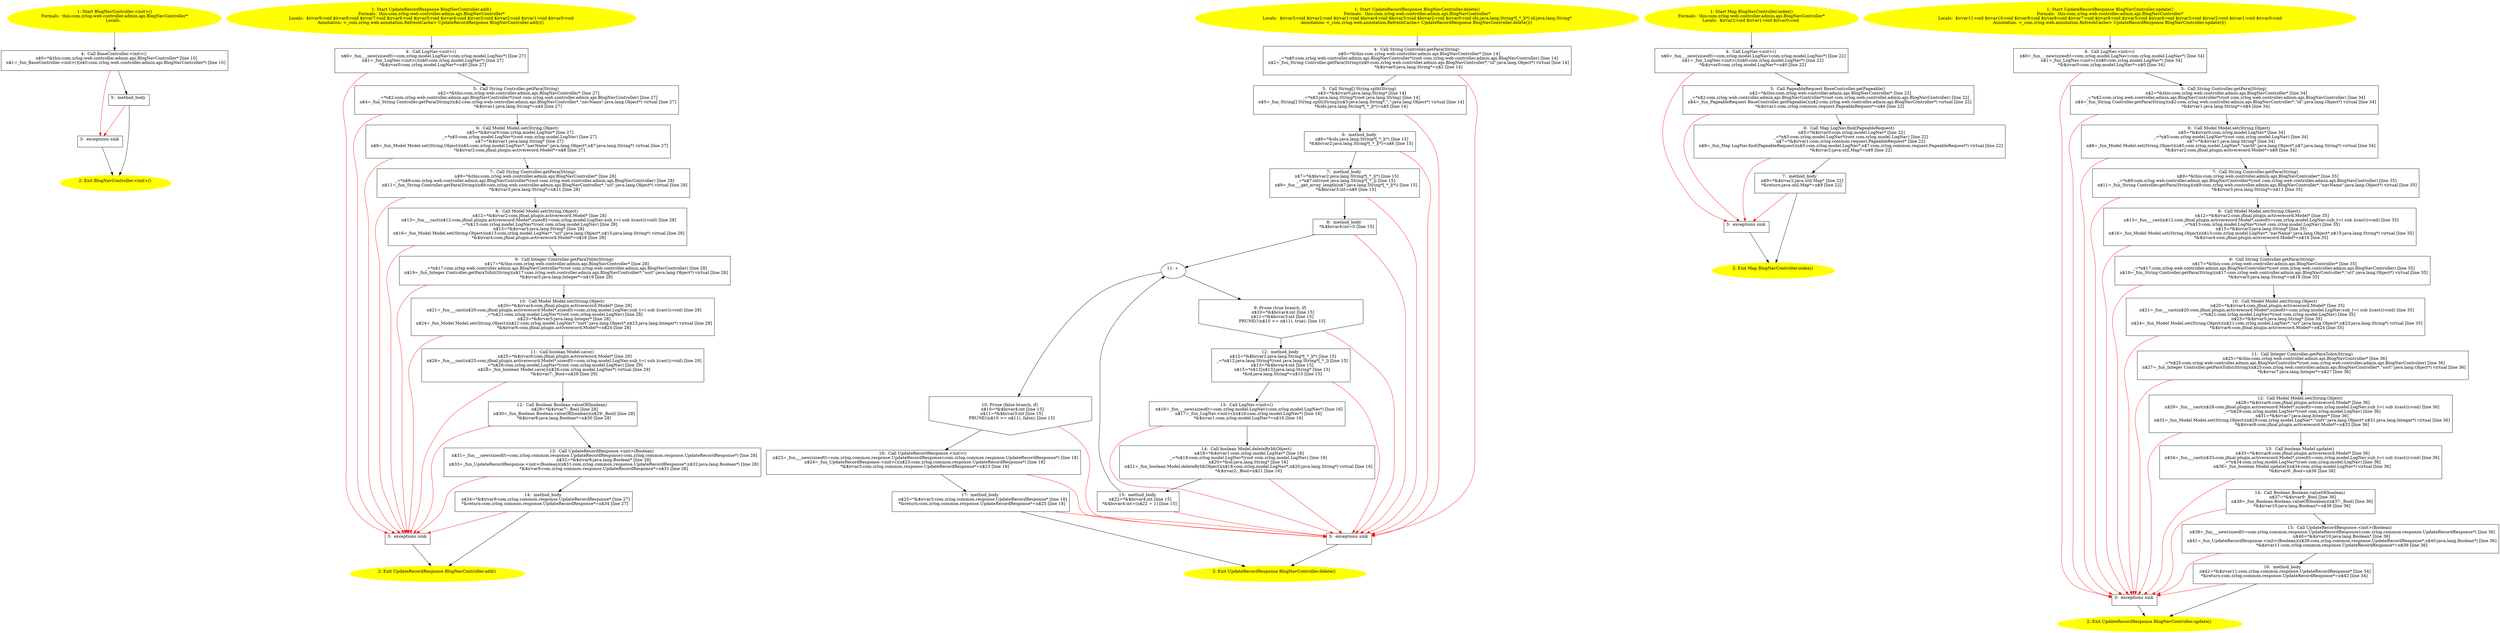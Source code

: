 /* @generated */
digraph cfg {
"com.zrlog.web.controller.admin.api.BlogNavController.<init>().d8492eeb2c0312a631ec48bed410df2a_1" [label="1: Start BlogNavController.<init>()\nFormals:  this:com.zrlog.web.controller.admin.api.BlogNavController*\nLocals:  \n  " color=yellow style=filled]
	

	 "com.zrlog.web.controller.admin.api.BlogNavController.<init>().d8492eeb2c0312a631ec48bed410df2a_1" -> "com.zrlog.web.controller.admin.api.BlogNavController.<init>().d8492eeb2c0312a631ec48bed410df2a_4" ;
"com.zrlog.web.controller.admin.api.BlogNavController.<init>().d8492eeb2c0312a631ec48bed410df2a_2" [label="2: Exit BlogNavController.<init>() \n  " color=yellow style=filled]
	

"com.zrlog.web.controller.admin.api.BlogNavController.<init>().d8492eeb2c0312a631ec48bed410df2a_3" [label="3:  exceptions sink \n  " shape="box"]
	

	 "com.zrlog.web.controller.admin.api.BlogNavController.<init>().d8492eeb2c0312a631ec48bed410df2a_3" -> "com.zrlog.web.controller.admin.api.BlogNavController.<init>().d8492eeb2c0312a631ec48bed410df2a_2" ;
"com.zrlog.web.controller.admin.api.BlogNavController.<init>().d8492eeb2c0312a631ec48bed410df2a_4" [label="4:  Call BaseController.<init>() \n   n$0=*&this:com.zrlog.web.controller.admin.api.BlogNavController* [line 10]\n  n$1=_fun_BaseController.<init>()(n$0:com.zrlog.web.controller.admin.api.BlogNavController*) [line 10]\n " shape="box"]
	

	 "com.zrlog.web.controller.admin.api.BlogNavController.<init>().d8492eeb2c0312a631ec48bed410df2a_4" -> "com.zrlog.web.controller.admin.api.BlogNavController.<init>().d8492eeb2c0312a631ec48bed410df2a_5" ;
	 "com.zrlog.web.controller.admin.api.BlogNavController.<init>().d8492eeb2c0312a631ec48bed410df2a_4" -> "com.zrlog.web.controller.admin.api.BlogNavController.<init>().d8492eeb2c0312a631ec48bed410df2a_3" [color="red" ];
"com.zrlog.web.controller.admin.api.BlogNavController.<init>().d8492eeb2c0312a631ec48bed410df2a_5" [label="5:  method_body \n  " shape="box"]
	

	 "com.zrlog.web.controller.admin.api.BlogNavController.<init>().d8492eeb2c0312a631ec48bed410df2a_5" -> "com.zrlog.web.controller.admin.api.BlogNavController.<init>().d8492eeb2c0312a631ec48bed410df2a_2" ;
	 "com.zrlog.web.controller.admin.api.BlogNavController.<init>().d8492eeb2c0312a631ec48bed410df2a_5" -> "com.zrlog.web.controller.admin.api.BlogNavController.<init>().d8492eeb2c0312a631ec48bed410df2a_3" [color="red" ];
"com.zrlog.web.controller.admin.api.BlogNavController.add():com.zrlog.common.response.UpdateRecordRes.d4b78173ea906ada0cf722143518ce16_1" [label="1: Start UpdateRecordResponse BlogNavController.add()\nFormals:  this:com.zrlog.web.controller.admin.api.BlogNavController*\nLocals:  $irvar9:void $irvar8:void $irvar7:void $irvar6:void $irvar5:void $irvar4:void $irvar3:void $irvar2:void $irvar1:void $irvar0:void\nAnnotation: <_com.zrlog.web.annotation.RefreshCache> UpdateRecordResponse BlogNavController.add()() \n  " color=yellow style=filled]
	

	 "com.zrlog.web.controller.admin.api.BlogNavController.add():com.zrlog.common.response.UpdateRecordRes.d4b78173ea906ada0cf722143518ce16_1" -> "com.zrlog.web.controller.admin.api.BlogNavController.add():com.zrlog.common.response.UpdateRecordRes.d4b78173ea906ada0cf722143518ce16_4" ;
"com.zrlog.web.controller.admin.api.BlogNavController.add():com.zrlog.common.response.UpdateRecordRes.d4b78173ea906ada0cf722143518ce16_2" [label="2: Exit UpdateRecordResponse BlogNavController.add() \n  " color=yellow style=filled]
	

"com.zrlog.web.controller.admin.api.BlogNavController.add():com.zrlog.common.response.UpdateRecordRes.d4b78173ea906ada0cf722143518ce16_3" [label="3:  exceptions sink \n  " shape="box"]
	

	 "com.zrlog.web.controller.admin.api.BlogNavController.add():com.zrlog.common.response.UpdateRecordRes.d4b78173ea906ada0cf722143518ce16_3" -> "com.zrlog.web.controller.admin.api.BlogNavController.add():com.zrlog.common.response.UpdateRecordRes.d4b78173ea906ada0cf722143518ce16_2" ;
"com.zrlog.web.controller.admin.api.BlogNavController.add():com.zrlog.common.response.UpdateRecordRes.d4b78173ea906ada0cf722143518ce16_4" [label="4:  Call LogNav.<init>() \n   n$0=_fun___new(sizeof(t=com.zrlog.model.LogNav):com.zrlog.model.LogNav*) [line 27]\n  n$1=_fun_LogNav.<init>()(n$0:com.zrlog.model.LogNav*) [line 27]\n  *&$irvar0:com.zrlog.model.LogNav*=n$0 [line 27]\n " shape="box"]
	

	 "com.zrlog.web.controller.admin.api.BlogNavController.add():com.zrlog.common.response.UpdateRecordRes.d4b78173ea906ada0cf722143518ce16_4" -> "com.zrlog.web.controller.admin.api.BlogNavController.add():com.zrlog.common.response.UpdateRecordRes.d4b78173ea906ada0cf722143518ce16_5" ;
	 "com.zrlog.web.controller.admin.api.BlogNavController.add():com.zrlog.common.response.UpdateRecordRes.d4b78173ea906ada0cf722143518ce16_4" -> "com.zrlog.web.controller.admin.api.BlogNavController.add():com.zrlog.common.response.UpdateRecordRes.d4b78173ea906ada0cf722143518ce16_3" [color="red" ];
"com.zrlog.web.controller.admin.api.BlogNavController.add():com.zrlog.common.response.UpdateRecordRes.d4b78173ea906ada0cf722143518ce16_5" [label="5:  Call String Controller.getPara(String) \n   n$2=*&this:com.zrlog.web.controller.admin.api.BlogNavController* [line 27]\n  _=*n$2:com.zrlog.web.controller.admin.api.BlogNavController*(root com.zrlog.web.controller.admin.api.BlogNavController) [line 27]\n  n$4=_fun_String Controller.getPara(String)(n$2:com.zrlog.web.controller.admin.api.BlogNavController*,\"navName\":java.lang.Object*) virtual [line 27]\n  *&$irvar1:java.lang.String*=n$4 [line 27]\n " shape="box"]
	

	 "com.zrlog.web.controller.admin.api.BlogNavController.add():com.zrlog.common.response.UpdateRecordRes.d4b78173ea906ada0cf722143518ce16_5" -> "com.zrlog.web.controller.admin.api.BlogNavController.add():com.zrlog.common.response.UpdateRecordRes.d4b78173ea906ada0cf722143518ce16_6" ;
	 "com.zrlog.web.controller.admin.api.BlogNavController.add():com.zrlog.common.response.UpdateRecordRes.d4b78173ea906ada0cf722143518ce16_5" -> "com.zrlog.web.controller.admin.api.BlogNavController.add():com.zrlog.common.response.UpdateRecordRes.d4b78173ea906ada0cf722143518ce16_3" [color="red" ];
"com.zrlog.web.controller.admin.api.BlogNavController.add():com.zrlog.common.response.UpdateRecordRes.d4b78173ea906ada0cf722143518ce16_6" [label="6:  Call Model Model.set(String,Object) \n   n$5=*&$irvar0:com.zrlog.model.LogNav* [line 27]\n  _=*n$5:com.zrlog.model.LogNav*(root com.zrlog.model.LogNav) [line 27]\n  n$7=*&$irvar1:java.lang.String* [line 27]\n  n$8=_fun_Model Model.set(String,Object)(n$5:com.zrlog.model.LogNav*,\"navName\":java.lang.Object*,n$7:java.lang.String*) virtual [line 27]\n  *&$irvar2:com.jfinal.plugin.activerecord.Model*=n$8 [line 27]\n " shape="box"]
	

	 "com.zrlog.web.controller.admin.api.BlogNavController.add():com.zrlog.common.response.UpdateRecordRes.d4b78173ea906ada0cf722143518ce16_6" -> "com.zrlog.web.controller.admin.api.BlogNavController.add():com.zrlog.common.response.UpdateRecordRes.d4b78173ea906ada0cf722143518ce16_7" ;
	 "com.zrlog.web.controller.admin.api.BlogNavController.add():com.zrlog.common.response.UpdateRecordRes.d4b78173ea906ada0cf722143518ce16_6" -> "com.zrlog.web.controller.admin.api.BlogNavController.add():com.zrlog.common.response.UpdateRecordRes.d4b78173ea906ada0cf722143518ce16_3" [color="red" ];
"com.zrlog.web.controller.admin.api.BlogNavController.add():com.zrlog.common.response.UpdateRecordRes.d4b78173ea906ada0cf722143518ce16_7" [label="7:  Call String Controller.getPara(String) \n   n$9=*&this:com.zrlog.web.controller.admin.api.BlogNavController* [line 28]\n  _=*n$9:com.zrlog.web.controller.admin.api.BlogNavController*(root com.zrlog.web.controller.admin.api.BlogNavController) [line 28]\n  n$11=_fun_String Controller.getPara(String)(n$9:com.zrlog.web.controller.admin.api.BlogNavController*,\"url\":java.lang.Object*) virtual [line 28]\n  *&$irvar3:java.lang.String*=n$11 [line 28]\n " shape="box"]
	

	 "com.zrlog.web.controller.admin.api.BlogNavController.add():com.zrlog.common.response.UpdateRecordRes.d4b78173ea906ada0cf722143518ce16_7" -> "com.zrlog.web.controller.admin.api.BlogNavController.add():com.zrlog.common.response.UpdateRecordRes.d4b78173ea906ada0cf722143518ce16_8" ;
	 "com.zrlog.web.controller.admin.api.BlogNavController.add():com.zrlog.common.response.UpdateRecordRes.d4b78173ea906ada0cf722143518ce16_7" -> "com.zrlog.web.controller.admin.api.BlogNavController.add():com.zrlog.common.response.UpdateRecordRes.d4b78173ea906ada0cf722143518ce16_3" [color="red" ];
"com.zrlog.web.controller.admin.api.BlogNavController.add():com.zrlog.common.response.UpdateRecordRes.d4b78173ea906ada0cf722143518ce16_8" [label="8:  Call Model Model.set(String,Object) \n   n$12=*&$irvar2:com.jfinal.plugin.activerecord.Model* [line 28]\n  n$13=_fun___cast(n$12:com.jfinal.plugin.activerecord.Model*,sizeof(t=com.zrlog.model.LogNav;sub_t=( sub )(cast)):void) [line 28]\n  _=*n$13:com.zrlog.model.LogNav*(root com.zrlog.model.LogNav) [line 28]\n  n$15=*&$irvar3:java.lang.String* [line 28]\n  n$16=_fun_Model Model.set(String,Object)(n$13:com.zrlog.model.LogNav*,\"url\":java.lang.Object*,n$15:java.lang.String*) virtual [line 28]\n  *&$irvar4:com.jfinal.plugin.activerecord.Model*=n$16 [line 28]\n " shape="box"]
	

	 "com.zrlog.web.controller.admin.api.BlogNavController.add():com.zrlog.common.response.UpdateRecordRes.d4b78173ea906ada0cf722143518ce16_8" -> "com.zrlog.web.controller.admin.api.BlogNavController.add():com.zrlog.common.response.UpdateRecordRes.d4b78173ea906ada0cf722143518ce16_9" ;
	 "com.zrlog.web.controller.admin.api.BlogNavController.add():com.zrlog.common.response.UpdateRecordRes.d4b78173ea906ada0cf722143518ce16_8" -> "com.zrlog.web.controller.admin.api.BlogNavController.add():com.zrlog.common.response.UpdateRecordRes.d4b78173ea906ada0cf722143518ce16_3" [color="red" ];
"com.zrlog.web.controller.admin.api.BlogNavController.add():com.zrlog.common.response.UpdateRecordRes.d4b78173ea906ada0cf722143518ce16_9" [label="9:  Call Integer Controller.getParaToInt(String) \n   n$17=*&this:com.zrlog.web.controller.admin.api.BlogNavController* [line 28]\n  _=*n$17:com.zrlog.web.controller.admin.api.BlogNavController*(root com.zrlog.web.controller.admin.api.BlogNavController) [line 28]\n  n$19=_fun_Integer Controller.getParaToInt(String)(n$17:com.zrlog.web.controller.admin.api.BlogNavController*,\"sort\":java.lang.Object*) virtual [line 28]\n  *&$irvar5:java.lang.Integer*=n$19 [line 28]\n " shape="box"]
	

	 "com.zrlog.web.controller.admin.api.BlogNavController.add():com.zrlog.common.response.UpdateRecordRes.d4b78173ea906ada0cf722143518ce16_9" -> "com.zrlog.web.controller.admin.api.BlogNavController.add():com.zrlog.common.response.UpdateRecordRes.d4b78173ea906ada0cf722143518ce16_10" ;
	 "com.zrlog.web.controller.admin.api.BlogNavController.add():com.zrlog.common.response.UpdateRecordRes.d4b78173ea906ada0cf722143518ce16_9" -> "com.zrlog.web.controller.admin.api.BlogNavController.add():com.zrlog.common.response.UpdateRecordRes.d4b78173ea906ada0cf722143518ce16_3" [color="red" ];
"com.zrlog.web.controller.admin.api.BlogNavController.add():com.zrlog.common.response.UpdateRecordRes.d4b78173ea906ada0cf722143518ce16_10" [label="10:  Call Model Model.set(String,Object) \n   n$20=*&$irvar4:com.jfinal.plugin.activerecord.Model* [line 28]\n  n$21=_fun___cast(n$20:com.jfinal.plugin.activerecord.Model*,sizeof(t=com.zrlog.model.LogNav;sub_t=( sub )(cast)):void) [line 28]\n  _=*n$21:com.zrlog.model.LogNav*(root com.zrlog.model.LogNav) [line 28]\n  n$23=*&$irvar5:java.lang.Integer* [line 28]\n  n$24=_fun_Model Model.set(String,Object)(n$21:com.zrlog.model.LogNav*,\"sort\":java.lang.Object*,n$23:java.lang.Integer*) virtual [line 28]\n  *&$irvar6:com.jfinal.plugin.activerecord.Model*=n$24 [line 28]\n " shape="box"]
	

	 "com.zrlog.web.controller.admin.api.BlogNavController.add():com.zrlog.common.response.UpdateRecordRes.d4b78173ea906ada0cf722143518ce16_10" -> "com.zrlog.web.controller.admin.api.BlogNavController.add():com.zrlog.common.response.UpdateRecordRes.d4b78173ea906ada0cf722143518ce16_11" ;
	 "com.zrlog.web.controller.admin.api.BlogNavController.add():com.zrlog.common.response.UpdateRecordRes.d4b78173ea906ada0cf722143518ce16_10" -> "com.zrlog.web.controller.admin.api.BlogNavController.add():com.zrlog.common.response.UpdateRecordRes.d4b78173ea906ada0cf722143518ce16_3" [color="red" ];
"com.zrlog.web.controller.admin.api.BlogNavController.add():com.zrlog.common.response.UpdateRecordRes.d4b78173ea906ada0cf722143518ce16_11" [label="11:  Call boolean Model.save() \n   n$25=*&$irvar6:com.jfinal.plugin.activerecord.Model* [line 29]\n  n$26=_fun___cast(n$25:com.jfinal.plugin.activerecord.Model*,sizeof(t=com.zrlog.model.LogNav;sub_t=( sub )(cast)):void) [line 29]\n  _=*n$26:com.zrlog.model.LogNav*(root com.zrlog.model.LogNav) [line 29]\n  n$28=_fun_boolean Model.save()(n$26:com.zrlog.model.LogNav*) virtual [line 29]\n  *&$irvar7:_Bool=n$28 [line 29]\n " shape="box"]
	

	 "com.zrlog.web.controller.admin.api.BlogNavController.add():com.zrlog.common.response.UpdateRecordRes.d4b78173ea906ada0cf722143518ce16_11" -> "com.zrlog.web.controller.admin.api.BlogNavController.add():com.zrlog.common.response.UpdateRecordRes.d4b78173ea906ada0cf722143518ce16_12" ;
	 "com.zrlog.web.controller.admin.api.BlogNavController.add():com.zrlog.common.response.UpdateRecordRes.d4b78173ea906ada0cf722143518ce16_11" -> "com.zrlog.web.controller.admin.api.BlogNavController.add():com.zrlog.common.response.UpdateRecordRes.d4b78173ea906ada0cf722143518ce16_3" [color="red" ];
"com.zrlog.web.controller.admin.api.BlogNavController.add():com.zrlog.common.response.UpdateRecordRes.d4b78173ea906ada0cf722143518ce16_12" [label="12:  Call Boolean Boolean.valueOf(boolean) \n   n$29=*&$irvar7:_Bool [line 28]\n  n$30=_fun_Boolean Boolean.valueOf(boolean)(n$29:_Bool) [line 28]\n  *&$irvar8:java.lang.Boolean*=n$30 [line 28]\n " shape="box"]
	

	 "com.zrlog.web.controller.admin.api.BlogNavController.add():com.zrlog.common.response.UpdateRecordRes.d4b78173ea906ada0cf722143518ce16_12" -> "com.zrlog.web.controller.admin.api.BlogNavController.add():com.zrlog.common.response.UpdateRecordRes.d4b78173ea906ada0cf722143518ce16_13" ;
	 "com.zrlog.web.controller.admin.api.BlogNavController.add():com.zrlog.common.response.UpdateRecordRes.d4b78173ea906ada0cf722143518ce16_12" -> "com.zrlog.web.controller.admin.api.BlogNavController.add():com.zrlog.common.response.UpdateRecordRes.d4b78173ea906ada0cf722143518ce16_3" [color="red" ];
"com.zrlog.web.controller.admin.api.BlogNavController.add():com.zrlog.common.response.UpdateRecordRes.d4b78173ea906ada0cf722143518ce16_13" [label="13:  Call UpdateRecordResponse.<init>(Boolean) \n   n$31=_fun___new(sizeof(t=com.zrlog.common.response.UpdateRecordResponse):com.zrlog.common.response.UpdateRecordResponse*) [line 28]\n  n$32=*&$irvar8:java.lang.Boolean* [line 28]\n  n$33=_fun_UpdateRecordResponse.<init>(Boolean)(n$31:com.zrlog.common.response.UpdateRecordResponse*,n$32:java.lang.Boolean*) [line 28]\n  *&$irvar9:com.zrlog.common.response.UpdateRecordResponse*=n$31 [line 28]\n " shape="box"]
	

	 "com.zrlog.web.controller.admin.api.BlogNavController.add():com.zrlog.common.response.UpdateRecordRes.d4b78173ea906ada0cf722143518ce16_13" -> "com.zrlog.web.controller.admin.api.BlogNavController.add():com.zrlog.common.response.UpdateRecordRes.d4b78173ea906ada0cf722143518ce16_14" ;
	 "com.zrlog.web.controller.admin.api.BlogNavController.add():com.zrlog.common.response.UpdateRecordRes.d4b78173ea906ada0cf722143518ce16_13" -> "com.zrlog.web.controller.admin.api.BlogNavController.add():com.zrlog.common.response.UpdateRecordRes.d4b78173ea906ada0cf722143518ce16_3" [color="red" ];
"com.zrlog.web.controller.admin.api.BlogNavController.add():com.zrlog.common.response.UpdateRecordRes.d4b78173ea906ada0cf722143518ce16_14" [label="14:  method_body \n   n$34=*&$irvar9:com.zrlog.common.response.UpdateRecordResponse* [line 27]\n  *&return:com.zrlog.common.response.UpdateRecordResponse*=n$34 [line 27]\n " shape="box"]
	

	 "com.zrlog.web.controller.admin.api.BlogNavController.add():com.zrlog.common.response.UpdateRecordRes.d4b78173ea906ada0cf722143518ce16_14" -> "com.zrlog.web.controller.admin.api.BlogNavController.add():com.zrlog.common.response.UpdateRecordRes.d4b78173ea906ada0cf722143518ce16_2" ;
	 "com.zrlog.web.controller.admin.api.BlogNavController.add():com.zrlog.common.response.UpdateRecordRes.d4b78173ea906ada0cf722143518ce16_14" -> "com.zrlog.web.controller.admin.api.BlogNavController.add():com.zrlog.common.response.UpdateRecordRes.d4b78173ea906ada0cf722143518ce16_3" [color="red" ];
"com.zrlog.web.controller.admin.api.BlogNavController.delete():com.zrlog.common.response.UpdateRecord.c3d827560c6987d2e684790b782987e4_1" [label="1: Start UpdateRecordResponse BlogNavController.delete()\nFormals:  this:com.zrlog.web.controller.admin.api.BlogNavController*\nLocals:  $irvar3:void $irvar2:void $irvar1:void $bcvar4:void $bcvar3:void $bcvar2:void $irvar0:void ids:java.lang.String*[_*_](*) id:java.lang.String*\nAnnotation: <_com.zrlog.web.annotation.RefreshCache> UpdateRecordResponse BlogNavController.delete()() \n  " color=yellow style=filled]
	

	 "com.zrlog.web.controller.admin.api.BlogNavController.delete():com.zrlog.common.response.UpdateRecord.c3d827560c6987d2e684790b782987e4_1" -> "com.zrlog.web.controller.admin.api.BlogNavController.delete():com.zrlog.common.response.UpdateRecord.c3d827560c6987d2e684790b782987e4_4" ;
"com.zrlog.web.controller.admin.api.BlogNavController.delete():com.zrlog.common.response.UpdateRecord.c3d827560c6987d2e684790b782987e4_2" [label="2: Exit UpdateRecordResponse BlogNavController.delete() \n  " color=yellow style=filled]
	

"com.zrlog.web.controller.admin.api.BlogNavController.delete():com.zrlog.common.response.UpdateRecord.c3d827560c6987d2e684790b782987e4_3" [label="3:  exceptions sink \n  " shape="box"]
	

	 "com.zrlog.web.controller.admin.api.BlogNavController.delete():com.zrlog.common.response.UpdateRecord.c3d827560c6987d2e684790b782987e4_3" -> "com.zrlog.web.controller.admin.api.BlogNavController.delete():com.zrlog.common.response.UpdateRecord.c3d827560c6987d2e684790b782987e4_2" ;
"com.zrlog.web.controller.admin.api.BlogNavController.delete():com.zrlog.common.response.UpdateRecord.c3d827560c6987d2e684790b782987e4_4" [label="4:  Call String Controller.getPara(String) \n   n$0=*&this:com.zrlog.web.controller.admin.api.BlogNavController* [line 14]\n  _=*n$0:com.zrlog.web.controller.admin.api.BlogNavController*(root com.zrlog.web.controller.admin.api.BlogNavController) [line 14]\n  n$2=_fun_String Controller.getPara(String)(n$0:com.zrlog.web.controller.admin.api.BlogNavController*,\"id\":java.lang.Object*) virtual [line 14]\n  *&$irvar0:java.lang.String*=n$2 [line 14]\n " shape="box"]
	

	 "com.zrlog.web.controller.admin.api.BlogNavController.delete():com.zrlog.common.response.UpdateRecord.c3d827560c6987d2e684790b782987e4_4" -> "com.zrlog.web.controller.admin.api.BlogNavController.delete():com.zrlog.common.response.UpdateRecord.c3d827560c6987d2e684790b782987e4_5" ;
	 "com.zrlog.web.controller.admin.api.BlogNavController.delete():com.zrlog.common.response.UpdateRecord.c3d827560c6987d2e684790b782987e4_4" -> "com.zrlog.web.controller.admin.api.BlogNavController.delete():com.zrlog.common.response.UpdateRecord.c3d827560c6987d2e684790b782987e4_3" [color="red" ];
"com.zrlog.web.controller.admin.api.BlogNavController.delete():com.zrlog.common.response.UpdateRecord.c3d827560c6987d2e684790b782987e4_5" [label="5:  Call String[] String.split(String) \n   n$3=*&$irvar0:java.lang.String* [line 14]\n  _=*n$3:java.lang.String*(root java.lang.String) [line 14]\n  n$5=_fun_String[] String.split(String)(n$3:java.lang.String*,\",\":java.lang.Object*) virtual [line 14]\n  *&ids:java.lang.String*[_*_](*)=n$5 [line 14]\n " shape="box"]
	

	 "com.zrlog.web.controller.admin.api.BlogNavController.delete():com.zrlog.common.response.UpdateRecord.c3d827560c6987d2e684790b782987e4_5" -> "com.zrlog.web.controller.admin.api.BlogNavController.delete():com.zrlog.common.response.UpdateRecord.c3d827560c6987d2e684790b782987e4_6" ;
	 "com.zrlog.web.controller.admin.api.BlogNavController.delete():com.zrlog.common.response.UpdateRecord.c3d827560c6987d2e684790b782987e4_5" -> "com.zrlog.web.controller.admin.api.BlogNavController.delete():com.zrlog.common.response.UpdateRecord.c3d827560c6987d2e684790b782987e4_3" [color="red" ];
"com.zrlog.web.controller.admin.api.BlogNavController.delete():com.zrlog.common.response.UpdateRecord.c3d827560c6987d2e684790b782987e4_6" [label="6:  method_body \n   n$6=*&ids:java.lang.String*[_*_](*) [line 15]\n  *&$bcvar2:java.lang.String*[_*_](*)=n$6 [line 15]\n " shape="box"]
	

	 "com.zrlog.web.controller.admin.api.BlogNavController.delete():com.zrlog.common.response.UpdateRecord.c3d827560c6987d2e684790b782987e4_6" -> "com.zrlog.web.controller.admin.api.BlogNavController.delete():com.zrlog.common.response.UpdateRecord.c3d827560c6987d2e684790b782987e4_7" ;
	 "com.zrlog.web.controller.admin.api.BlogNavController.delete():com.zrlog.common.response.UpdateRecord.c3d827560c6987d2e684790b782987e4_6" -> "com.zrlog.web.controller.admin.api.BlogNavController.delete():com.zrlog.common.response.UpdateRecord.c3d827560c6987d2e684790b782987e4_3" [color="red" ];
"com.zrlog.web.controller.admin.api.BlogNavController.delete():com.zrlog.common.response.UpdateRecord.c3d827560c6987d2e684790b782987e4_7" [label="7:  method_body \n   n$7=*&$bcvar2:java.lang.String*[_*_](*) [line 15]\n  _=*n$7:int(root java.lang.String*[_*_]) [line 15]\n  n$9=_fun___get_array_length(n$7:java.lang.String*[_*_](*)) [line 15]\n  *&$bcvar3:int=n$9 [line 15]\n " shape="box"]
	

	 "com.zrlog.web.controller.admin.api.BlogNavController.delete():com.zrlog.common.response.UpdateRecord.c3d827560c6987d2e684790b782987e4_7" -> "com.zrlog.web.controller.admin.api.BlogNavController.delete():com.zrlog.common.response.UpdateRecord.c3d827560c6987d2e684790b782987e4_8" ;
	 "com.zrlog.web.controller.admin.api.BlogNavController.delete():com.zrlog.common.response.UpdateRecord.c3d827560c6987d2e684790b782987e4_7" -> "com.zrlog.web.controller.admin.api.BlogNavController.delete():com.zrlog.common.response.UpdateRecord.c3d827560c6987d2e684790b782987e4_3" [color="red" ];
"com.zrlog.web.controller.admin.api.BlogNavController.delete():com.zrlog.common.response.UpdateRecord.c3d827560c6987d2e684790b782987e4_8" [label="8:  method_body \n   *&$bcvar4:int=0 [line 15]\n " shape="box"]
	

	 "com.zrlog.web.controller.admin.api.BlogNavController.delete():com.zrlog.common.response.UpdateRecord.c3d827560c6987d2e684790b782987e4_8" -> "com.zrlog.web.controller.admin.api.BlogNavController.delete():com.zrlog.common.response.UpdateRecord.c3d827560c6987d2e684790b782987e4_11" ;
	 "com.zrlog.web.controller.admin.api.BlogNavController.delete():com.zrlog.common.response.UpdateRecord.c3d827560c6987d2e684790b782987e4_8" -> "com.zrlog.web.controller.admin.api.BlogNavController.delete():com.zrlog.common.response.UpdateRecord.c3d827560c6987d2e684790b782987e4_3" [color="red" ];
"com.zrlog.web.controller.admin.api.BlogNavController.delete():com.zrlog.common.response.UpdateRecord.c3d827560c6987d2e684790b782987e4_9" [label="9: Prune (true branch, if) \n   n$10=*&$bcvar4:int [line 15]\n  n$11=*&$bcvar3:int [line 15]\n  PRUNE(!(n$10 >= n$11), true); [line 15]\n " shape="invhouse"]
	

	 "com.zrlog.web.controller.admin.api.BlogNavController.delete():com.zrlog.common.response.UpdateRecord.c3d827560c6987d2e684790b782987e4_9" -> "com.zrlog.web.controller.admin.api.BlogNavController.delete():com.zrlog.common.response.UpdateRecord.c3d827560c6987d2e684790b782987e4_12" ;
	 "com.zrlog.web.controller.admin.api.BlogNavController.delete():com.zrlog.common.response.UpdateRecord.c3d827560c6987d2e684790b782987e4_9" -> "com.zrlog.web.controller.admin.api.BlogNavController.delete():com.zrlog.common.response.UpdateRecord.c3d827560c6987d2e684790b782987e4_3" [color="red" ];
"com.zrlog.web.controller.admin.api.BlogNavController.delete():com.zrlog.common.response.UpdateRecord.c3d827560c6987d2e684790b782987e4_10" [label="10: Prune (false branch, if) \n   n$10=*&$bcvar4:int [line 15]\n  n$11=*&$bcvar3:int [line 15]\n  PRUNE((n$10 >= n$11), false); [line 15]\n " shape="invhouse"]
	

	 "com.zrlog.web.controller.admin.api.BlogNavController.delete():com.zrlog.common.response.UpdateRecord.c3d827560c6987d2e684790b782987e4_10" -> "com.zrlog.web.controller.admin.api.BlogNavController.delete():com.zrlog.common.response.UpdateRecord.c3d827560c6987d2e684790b782987e4_16" ;
	 "com.zrlog.web.controller.admin.api.BlogNavController.delete():com.zrlog.common.response.UpdateRecord.c3d827560c6987d2e684790b782987e4_10" -> "com.zrlog.web.controller.admin.api.BlogNavController.delete():com.zrlog.common.response.UpdateRecord.c3d827560c6987d2e684790b782987e4_3" [color="red" ];
"com.zrlog.web.controller.admin.api.BlogNavController.delete():com.zrlog.common.response.UpdateRecord.c3d827560c6987d2e684790b782987e4_11" [label="11: + \n  " ]
	

	 "com.zrlog.web.controller.admin.api.BlogNavController.delete():com.zrlog.common.response.UpdateRecord.c3d827560c6987d2e684790b782987e4_11" -> "com.zrlog.web.controller.admin.api.BlogNavController.delete():com.zrlog.common.response.UpdateRecord.c3d827560c6987d2e684790b782987e4_9" ;
	 "com.zrlog.web.controller.admin.api.BlogNavController.delete():com.zrlog.common.response.UpdateRecord.c3d827560c6987d2e684790b782987e4_11" -> "com.zrlog.web.controller.admin.api.BlogNavController.delete():com.zrlog.common.response.UpdateRecord.c3d827560c6987d2e684790b782987e4_10" ;
"com.zrlog.web.controller.admin.api.BlogNavController.delete():com.zrlog.common.response.UpdateRecord.c3d827560c6987d2e684790b782987e4_12" [label="12:  method_body \n   n$12=*&$bcvar2:java.lang.String*[_*_](*) [line 15]\n  _=*n$12:java.lang.String*(root java.lang.String*[_*_]) [line 15]\n  n$13=*&$bcvar4:int [line 15]\n  n$15=*n$12[n$13]:java.lang.String* [line 15]\n  *&id:java.lang.String*=n$15 [line 15]\n " shape="box"]
	

	 "com.zrlog.web.controller.admin.api.BlogNavController.delete():com.zrlog.common.response.UpdateRecord.c3d827560c6987d2e684790b782987e4_12" -> "com.zrlog.web.controller.admin.api.BlogNavController.delete():com.zrlog.common.response.UpdateRecord.c3d827560c6987d2e684790b782987e4_13" ;
	 "com.zrlog.web.controller.admin.api.BlogNavController.delete():com.zrlog.common.response.UpdateRecord.c3d827560c6987d2e684790b782987e4_12" -> "com.zrlog.web.controller.admin.api.BlogNavController.delete():com.zrlog.common.response.UpdateRecord.c3d827560c6987d2e684790b782987e4_3" [color="red" ];
"com.zrlog.web.controller.admin.api.BlogNavController.delete():com.zrlog.common.response.UpdateRecord.c3d827560c6987d2e684790b782987e4_13" [label="13:  Call LogNav.<init>() \n   n$16=_fun___new(sizeof(t=com.zrlog.model.LogNav):com.zrlog.model.LogNav*) [line 16]\n  n$17=_fun_LogNav.<init>()(n$16:com.zrlog.model.LogNav*) [line 16]\n  *&$irvar1:com.zrlog.model.LogNav*=n$16 [line 16]\n " shape="box"]
	

	 "com.zrlog.web.controller.admin.api.BlogNavController.delete():com.zrlog.common.response.UpdateRecord.c3d827560c6987d2e684790b782987e4_13" -> "com.zrlog.web.controller.admin.api.BlogNavController.delete():com.zrlog.common.response.UpdateRecord.c3d827560c6987d2e684790b782987e4_14" ;
	 "com.zrlog.web.controller.admin.api.BlogNavController.delete():com.zrlog.common.response.UpdateRecord.c3d827560c6987d2e684790b782987e4_13" -> "com.zrlog.web.controller.admin.api.BlogNavController.delete():com.zrlog.common.response.UpdateRecord.c3d827560c6987d2e684790b782987e4_3" [color="red" ];
"com.zrlog.web.controller.admin.api.BlogNavController.delete():com.zrlog.common.response.UpdateRecord.c3d827560c6987d2e684790b782987e4_14" [label="14:  Call boolean Model.deleteById(Object) \n   n$18=*&$irvar1:com.zrlog.model.LogNav* [line 16]\n  _=*n$18:com.zrlog.model.LogNav*(root com.zrlog.model.LogNav) [line 16]\n  n$20=*&id:java.lang.String* [line 16]\n  n$21=_fun_boolean Model.deleteById(Object)(n$18:com.zrlog.model.LogNav*,n$20:java.lang.String*) virtual [line 16]\n  *&$irvar2:_Bool=n$21 [line 16]\n " shape="box"]
	

	 "com.zrlog.web.controller.admin.api.BlogNavController.delete():com.zrlog.common.response.UpdateRecord.c3d827560c6987d2e684790b782987e4_14" -> "com.zrlog.web.controller.admin.api.BlogNavController.delete():com.zrlog.common.response.UpdateRecord.c3d827560c6987d2e684790b782987e4_15" ;
	 "com.zrlog.web.controller.admin.api.BlogNavController.delete():com.zrlog.common.response.UpdateRecord.c3d827560c6987d2e684790b782987e4_14" -> "com.zrlog.web.controller.admin.api.BlogNavController.delete():com.zrlog.common.response.UpdateRecord.c3d827560c6987d2e684790b782987e4_3" [color="red" ];
"com.zrlog.web.controller.admin.api.BlogNavController.delete():com.zrlog.common.response.UpdateRecord.c3d827560c6987d2e684790b782987e4_15" [label="15:  method_body \n   n$22=*&$bcvar4:int [line 15]\n  *&$bcvar4:int=(n$22 + 1) [line 15]\n " shape="box"]
	

	 "com.zrlog.web.controller.admin.api.BlogNavController.delete():com.zrlog.common.response.UpdateRecord.c3d827560c6987d2e684790b782987e4_15" -> "com.zrlog.web.controller.admin.api.BlogNavController.delete():com.zrlog.common.response.UpdateRecord.c3d827560c6987d2e684790b782987e4_11" ;
	 "com.zrlog.web.controller.admin.api.BlogNavController.delete():com.zrlog.common.response.UpdateRecord.c3d827560c6987d2e684790b782987e4_15" -> "com.zrlog.web.controller.admin.api.BlogNavController.delete():com.zrlog.common.response.UpdateRecord.c3d827560c6987d2e684790b782987e4_3" [color="red" ];
"com.zrlog.web.controller.admin.api.BlogNavController.delete():com.zrlog.common.response.UpdateRecord.c3d827560c6987d2e684790b782987e4_16" [label="16:  Call UpdateRecordResponse.<init>() \n   n$23=_fun___new(sizeof(t=com.zrlog.common.response.UpdateRecordResponse):com.zrlog.common.response.UpdateRecordResponse*) [line 18]\n  n$24=_fun_UpdateRecordResponse.<init>()(n$23:com.zrlog.common.response.UpdateRecordResponse*) [line 18]\n  *&$irvar3:com.zrlog.common.response.UpdateRecordResponse*=n$23 [line 18]\n " shape="box"]
	

	 "com.zrlog.web.controller.admin.api.BlogNavController.delete():com.zrlog.common.response.UpdateRecord.c3d827560c6987d2e684790b782987e4_16" -> "com.zrlog.web.controller.admin.api.BlogNavController.delete():com.zrlog.common.response.UpdateRecord.c3d827560c6987d2e684790b782987e4_17" ;
	 "com.zrlog.web.controller.admin.api.BlogNavController.delete():com.zrlog.common.response.UpdateRecord.c3d827560c6987d2e684790b782987e4_16" -> "com.zrlog.web.controller.admin.api.BlogNavController.delete():com.zrlog.common.response.UpdateRecord.c3d827560c6987d2e684790b782987e4_3" [color="red" ];
"com.zrlog.web.controller.admin.api.BlogNavController.delete():com.zrlog.common.response.UpdateRecord.c3d827560c6987d2e684790b782987e4_17" [label="17:  method_body \n   n$25=*&$irvar3:com.zrlog.common.response.UpdateRecordResponse* [line 18]\n  *&return:com.zrlog.common.response.UpdateRecordResponse*=n$25 [line 18]\n " shape="box"]
	

	 "com.zrlog.web.controller.admin.api.BlogNavController.delete():com.zrlog.common.response.UpdateRecord.c3d827560c6987d2e684790b782987e4_17" -> "com.zrlog.web.controller.admin.api.BlogNavController.delete():com.zrlog.common.response.UpdateRecord.c3d827560c6987d2e684790b782987e4_2" ;
	 "com.zrlog.web.controller.admin.api.BlogNavController.delete():com.zrlog.common.response.UpdateRecord.c3d827560c6987d2e684790b782987e4_17" -> "com.zrlog.web.controller.admin.api.BlogNavController.delete():com.zrlog.common.response.UpdateRecord.c3d827560c6987d2e684790b782987e4_3" [color="red" ];
"com.zrlog.web.controller.admin.api.BlogNavController.index():java.util.Map.33c653342802c5c09877587c2cad853d_1" [label="1: Start Map BlogNavController.index()\nFormals:  this:com.zrlog.web.controller.admin.api.BlogNavController*\nLocals:  $irvar2:void $irvar1:void $irvar0:void \n  " color=yellow style=filled]
	

	 "com.zrlog.web.controller.admin.api.BlogNavController.index():java.util.Map.33c653342802c5c09877587c2cad853d_1" -> "com.zrlog.web.controller.admin.api.BlogNavController.index():java.util.Map.33c653342802c5c09877587c2cad853d_4" ;
"com.zrlog.web.controller.admin.api.BlogNavController.index():java.util.Map.33c653342802c5c09877587c2cad853d_2" [label="2: Exit Map BlogNavController.index() \n  " color=yellow style=filled]
	

"com.zrlog.web.controller.admin.api.BlogNavController.index():java.util.Map.33c653342802c5c09877587c2cad853d_3" [label="3:  exceptions sink \n  " shape="box"]
	

	 "com.zrlog.web.controller.admin.api.BlogNavController.index():java.util.Map.33c653342802c5c09877587c2cad853d_3" -> "com.zrlog.web.controller.admin.api.BlogNavController.index():java.util.Map.33c653342802c5c09877587c2cad853d_2" ;
"com.zrlog.web.controller.admin.api.BlogNavController.index():java.util.Map.33c653342802c5c09877587c2cad853d_4" [label="4:  Call LogNav.<init>() \n   n$0=_fun___new(sizeof(t=com.zrlog.model.LogNav):com.zrlog.model.LogNav*) [line 22]\n  n$1=_fun_LogNav.<init>()(n$0:com.zrlog.model.LogNav*) [line 22]\n  *&$irvar0:com.zrlog.model.LogNav*=n$0 [line 22]\n " shape="box"]
	

	 "com.zrlog.web.controller.admin.api.BlogNavController.index():java.util.Map.33c653342802c5c09877587c2cad853d_4" -> "com.zrlog.web.controller.admin.api.BlogNavController.index():java.util.Map.33c653342802c5c09877587c2cad853d_5" ;
	 "com.zrlog.web.controller.admin.api.BlogNavController.index():java.util.Map.33c653342802c5c09877587c2cad853d_4" -> "com.zrlog.web.controller.admin.api.BlogNavController.index():java.util.Map.33c653342802c5c09877587c2cad853d_3" [color="red" ];
"com.zrlog.web.controller.admin.api.BlogNavController.index():java.util.Map.33c653342802c5c09877587c2cad853d_5" [label="5:  Call PageableRequest BaseController.getPageable() \n   n$2=*&this:com.zrlog.web.controller.admin.api.BlogNavController* [line 22]\n  _=*n$2:com.zrlog.web.controller.admin.api.BlogNavController*(root com.zrlog.web.controller.admin.api.BlogNavController) [line 22]\n  n$4=_fun_PageableRequest BaseController.getPageable()(n$2:com.zrlog.web.controller.admin.api.BlogNavController*) virtual [line 22]\n  *&$irvar1:com.zrlog.common.request.PageableRequest*=n$4 [line 22]\n " shape="box"]
	

	 "com.zrlog.web.controller.admin.api.BlogNavController.index():java.util.Map.33c653342802c5c09877587c2cad853d_5" -> "com.zrlog.web.controller.admin.api.BlogNavController.index():java.util.Map.33c653342802c5c09877587c2cad853d_6" ;
	 "com.zrlog.web.controller.admin.api.BlogNavController.index():java.util.Map.33c653342802c5c09877587c2cad853d_5" -> "com.zrlog.web.controller.admin.api.BlogNavController.index():java.util.Map.33c653342802c5c09877587c2cad853d_3" [color="red" ];
"com.zrlog.web.controller.admin.api.BlogNavController.index():java.util.Map.33c653342802c5c09877587c2cad853d_6" [label="6:  Call Map LogNav.find(PageableRequest) \n   n$5=*&$irvar0:com.zrlog.model.LogNav* [line 22]\n  _=*n$5:com.zrlog.model.LogNav*(root com.zrlog.model.LogNav) [line 22]\n  n$7=*&$irvar1:com.zrlog.common.request.PageableRequest* [line 22]\n  n$8=_fun_Map LogNav.find(PageableRequest)(n$5:com.zrlog.model.LogNav*,n$7:com.zrlog.common.request.PageableRequest*) virtual [line 22]\n  *&$irvar2:java.util.Map*=n$8 [line 22]\n " shape="box"]
	

	 "com.zrlog.web.controller.admin.api.BlogNavController.index():java.util.Map.33c653342802c5c09877587c2cad853d_6" -> "com.zrlog.web.controller.admin.api.BlogNavController.index():java.util.Map.33c653342802c5c09877587c2cad853d_7" ;
	 "com.zrlog.web.controller.admin.api.BlogNavController.index():java.util.Map.33c653342802c5c09877587c2cad853d_6" -> "com.zrlog.web.controller.admin.api.BlogNavController.index():java.util.Map.33c653342802c5c09877587c2cad853d_3" [color="red" ];
"com.zrlog.web.controller.admin.api.BlogNavController.index():java.util.Map.33c653342802c5c09877587c2cad853d_7" [label="7:  method_body \n   n$9=*&$irvar2:java.util.Map* [line 22]\n  *&return:java.util.Map*=n$9 [line 22]\n " shape="box"]
	

	 "com.zrlog.web.controller.admin.api.BlogNavController.index():java.util.Map.33c653342802c5c09877587c2cad853d_7" -> "com.zrlog.web.controller.admin.api.BlogNavController.index():java.util.Map.33c653342802c5c09877587c2cad853d_2" ;
	 "com.zrlog.web.controller.admin.api.BlogNavController.index():java.util.Map.33c653342802c5c09877587c2cad853d_7" -> "com.zrlog.web.controller.admin.api.BlogNavController.index():java.util.Map.33c653342802c5c09877587c2cad853d_3" [color="red" ];
"com.zrlog.web.controller.admin.api.BlogNavController.update():com.zrlog.common.response.UpdateRecord.13cab225f94e220f72051d62a3499775_1" [label="1: Start UpdateRecordResponse BlogNavController.update()\nFormals:  this:com.zrlog.web.controller.admin.api.BlogNavController*\nLocals:  $irvar11:void $irvar10:void $irvar9:void $irvar8:void $irvar7:void $irvar6:void $irvar5:void $irvar4:void $irvar3:void $irvar2:void $irvar1:void $irvar0:void\nAnnotation: <_com.zrlog.web.annotation.RefreshCache> UpdateRecordResponse BlogNavController.update()() \n  " color=yellow style=filled]
	

	 "com.zrlog.web.controller.admin.api.BlogNavController.update():com.zrlog.common.response.UpdateRecord.13cab225f94e220f72051d62a3499775_1" -> "com.zrlog.web.controller.admin.api.BlogNavController.update():com.zrlog.common.response.UpdateRecord.13cab225f94e220f72051d62a3499775_4" ;
"com.zrlog.web.controller.admin.api.BlogNavController.update():com.zrlog.common.response.UpdateRecord.13cab225f94e220f72051d62a3499775_2" [label="2: Exit UpdateRecordResponse BlogNavController.update() \n  " color=yellow style=filled]
	

"com.zrlog.web.controller.admin.api.BlogNavController.update():com.zrlog.common.response.UpdateRecord.13cab225f94e220f72051d62a3499775_3" [label="3:  exceptions sink \n  " shape="box"]
	

	 "com.zrlog.web.controller.admin.api.BlogNavController.update():com.zrlog.common.response.UpdateRecord.13cab225f94e220f72051d62a3499775_3" -> "com.zrlog.web.controller.admin.api.BlogNavController.update():com.zrlog.common.response.UpdateRecord.13cab225f94e220f72051d62a3499775_2" ;
"com.zrlog.web.controller.admin.api.BlogNavController.update():com.zrlog.common.response.UpdateRecord.13cab225f94e220f72051d62a3499775_4" [label="4:  Call LogNav.<init>() \n   n$0=_fun___new(sizeof(t=com.zrlog.model.LogNav):com.zrlog.model.LogNav*) [line 34]\n  n$1=_fun_LogNav.<init>()(n$0:com.zrlog.model.LogNav*) [line 34]\n  *&$irvar0:com.zrlog.model.LogNav*=n$0 [line 34]\n " shape="box"]
	

	 "com.zrlog.web.controller.admin.api.BlogNavController.update():com.zrlog.common.response.UpdateRecord.13cab225f94e220f72051d62a3499775_4" -> "com.zrlog.web.controller.admin.api.BlogNavController.update():com.zrlog.common.response.UpdateRecord.13cab225f94e220f72051d62a3499775_5" ;
	 "com.zrlog.web.controller.admin.api.BlogNavController.update():com.zrlog.common.response.UpdateRecord.13cab225f94e220f72051d62a3499775_4" -> "com.zrlog.web.controller.admin.api.BlogNavController.update():com.zrlog.common.response.UpdateRecord.13cab225f94e220f72051d62a3499775_3" [color="red" ];
"com.zrlog.web.controller.admin.api.BlogNavController.update():com.zrlog.common.response.UpdateRecord.13cab225f94e220f72051d62a3499775_5" [label="5:  Call String Controller.getPara(String) \n   n$2=*&this:com.zrlog.web.controller.admin.api.BlogNavController* [line 34]\n  _=*n$2:com.zrlog.web.controller.admin.api.BlogNavController*(root com.zrlog.web.controller.admin.api.BlogNavController) [line 34]\n  n$4=_fun_String Controller.getPara(String)(n$2:com.zrlog.web.controller.admin.api.BlogNavController*,\"id\":java.lang.Object*) virtual [line 34]\n  *&$irvar1:java.lang.String*=n$4 [line 34]\n " shape="box"]
	

	 "com.zrlog.web.controller.admin.api.BlogNavController.update():com.zrlog.common.response.UpdateRecord.13cab225f94e220f72051d62a3499775_5" -> "com.zrlog.web.controller.admin.api.BlogNavController.update():com.zrlog.common.response.UpdateRecord.13cab225f94e220f72051d62a3499775_6" ;
	 "com.zrlog.web.controller.admin.api.BlogNavController.update():com.zrlog.common.response.UpdateRecord.13cab225f94e220f72051d62a3499775_5" -> "com.zrlog.web.controller.admin.api.BlogNavController.update():com.zrlog.common.response.UpdateRecord.13cab225f94e220f72051d62a3499775_3" [color="red" ];
"com.zrlog.web.controller.admin.api.BlogNavController.update():com.zrlog.common.response.UpdateRecord.13cab225f94e220f72051d62a3499775_6" [label="6:  Call Model Model.set(String,Object) \n   n$5=*&$irvar0:com.zrlog.model.LogNav* [line 34]\n  _=*n$5:com.zrlog.model.LogNav*(root com.zrlog.model.LogNav) [line 34]\n  n$7=*&$irvar1:java.lang.String* [line 34]\n  n$8=_fun_Model Model.set(String,Object)(n$5:com.zrlog.model.LogNav*,\"navId\":java.lang.Object*,n$7:java.lang.String*) virtual [line 34]\n  *&$irvar2:com.jfinal.plugin.activerecord.Model*=n$8 [line 34]\n " shape="box"]
	

	 "com.zrlog.web.controller.admin.api.BlogNavController.update():com.zrlog.common.response.UpdateRecord.13cab225f94e220f72051d62a3499775_6" -> "com.zrlog.web.controller.admin.api.BlogNavController.update():com.zrlog.common.response.UpdateRecord.13cab225f94e220f72051d62a3499775_7" ;
	 "com.zrlog.web.controller.admin.api.BlogNavController.update():com.zrlog.common.response.UpdateRecord.13cab225f94e220f72051d62a3499775_6" -> "com.zrlog.web.controller.admin.api.BlogNavController.update():com.zrlog.common.response.UpdateRecord.13cab225f94e220f72051d62a3499775_3" [color="red" ];
"com.zrlog.web.controller.admin.api.BlogNavController.update():com.zrlog.common.response.UpdateRecord.13cab225f94e220f72051d62a3499775_7" [label="7:  Call String Controller.getPara(String) \n   n$9=*&this:com.zrlog.web.controller.admin.api.BlogNavController* [line 35]\n  _=*n$9:com.zrlog.web.controller.admin.api.BlogNavController*(root com.zrlog.web.controller.admin.api.BlogNavController) [line 35]\n  n$11=_fun_String Controller.getPara(String)(n$9:com.zrlog.web.controller.admin.api.BlogNavController*,\"navName\":java.lang.Object*) virtual [line 35]\n  *&$irvar3:java.lang.String*=n$11 [line 35]\n " shape="box"]
	

	 "com.zrlog.web.controller.admin.api.BlogNavController.update():com.zrlog.common.response.UpdateRecord.13cab225f94e220f72051d62a3499775_7" -> "com.zrlog.web.controller.admin.api.BlogNavController.update():com.zrlog.common.response.UpdateRecord.13cab225f94e220f72051d62a3499775_8" ;
	 "com.zrlog.web.controller.admin.api.BlogNavController.update():com.zrlog.common.response.UpdateRecord.13cab225f94e220f72051d62a3499775_7" -> "com.zrlog.web.controller.admin.api.BlogNavController.update():com.zrlog.common.response.UpdateRecord.13cab225f94e220f72051d62a3499775_3" [color="red" ];
"com.zrlog.web.controller.admin.api.BlogNavController.update():com.zrlog.common.response.UpdateRecord.13cab225f94e220f72051d62a3499775_8" [label="8:  Call Model Model.set(String,Object) \n   n$12=*&$irvar2:com.jfinal.plugin.activerecord.Model* [line 35]\n  n$13=_fun___cast(n$12:com.jfinal.plugin.activerecord.Model*,sizeof(t=com.zrlog.model.LogNav;sub_t=( sub )(cast)):void) [line 35]\n  _=*n$13:com.zrlog.model.LogNav*(root com.zrlog.model.LogNav) [line 35]\n  n$15=*&$irvar3:java.lang.String* [line 35]\n  n$16=_fun_Model Model.set(String,Object)(n$13:com.zrlog.model.LogNav*,\"navName\":java.lang.Object*,n$15:java.lang.String*) virtual [line 35]\n  *&$irvar4:com.jfinal.plugin.activerecord.Model*=n$16 [line 35]\n " shape="box"]
	

	 "com.zrlog.web.controller.admin.api.BlogNavController.update():com.zrlog.common.response.UpdateRecord.13cab225f94e220f72051d62a3499775_8" -> "com.zrlog.web.controller.admin.api.BlogNavController.update():com.zrlog.common.response.UpdateRecord.13cab225f94e220f72051d62a3499775_9" ;
	 "com.zrlog.web.controller.admin.api.BlogNavController.update():com.zrlog.common.response.UpdateRecord.13cab225f94e220f72051d62a3499775_8" -> "com.zrlog.web.controller.admin.api.BlogNavController.update():com.zrlog.common.response.UpdateRecord.13cab225f94e220f72051d62a3499775_3" [color="red" ];
"com.zrlog.web.controller.admin.api.BlogNavController.update():com.zrlog.common.response.UpdateRecord.13cab225f94e220f72051d62a3499775_9" [label="9:  Call String Controller.getPara(String) \n   n$17=*&this:com.zrlog.web.controller.admin.api.BlogNavController* [line 35]\n  _=*n$17:com.zrlog.web.controller.admin.api.BlogNavController*(root com.zrlog.web.controller.admin.api.BlogNavController) [line 35]\n  n$19=_fun_String Controller.getPara(String)(n$17:com.zrlog.web.controller.admin.api.BlogNavController*,\"url\":java.lang.Object*) virtual [line 35]\n  *&$irvar5:java.lang.String*=n$19 [line 35]\n " shape="box"]
	

	 "com.zrlog.web.controller.admin.api.BlogNavController.update():com.zrlog.common.response.UpdateRecord.13cab225f94e220f72051d62a3499775_9" -> "com.zrlog.web.controller.admin.api.BlogNavController.update():com.zrlog.common.response.UpdateRecord.13cab225f94e220f72051d62a3499775_10" ;
	 "com.zrlog.web.controller.admin.api.BlogNavController.update():com.zrlog.common.response.UpdateRecord.13cab225f94e220f72051d62a3499775_9" -> "com.zrlog.web.controller.admin.api.BlogNavController.update():com.zrlog.common.response.UpdateRecord.13cab225f94e220f72051d62a3499775_3" [color="red" ];
"com.zrlog.web.controller.admin.api.BlogNavController.update():com.zrlog.common.response.UpdateRecord.13cab225f94e220f72051d62a3499775_10" [label="10:  Call Model Model.set(String,Object) \n   n$20=*&$irvar4:com.jfinal.plugin.activerecord.Model* [line 35]\n  n$21=_fun___cast(n$20:com.jfinal.plugin.activerecord.Model*,sizeof(t=com.zrlog.model.LogNav;sub_t=( sub )(cast)):void) [line 35]\n  _=*n$21:com.zrlog.model.LogNav*(root com.zrlog.model.LogNav) [line 35]\n  n$23=*&$irvar5:java.lang.String* [line 35]\n  n$24=_fun_Model Model.set(String,Object)(n$21:com.zrlog.model.LogNav*,\"url\":java.lang.Object*,n$23:java.lang.String*) virtual [line 35]\n  *&$irvar6:com.jfinal.plugin.activerecord.Model*=n$24 [line 35]\n " shape="box"]
	

	 "com.zrlog.web.controller.admin.api.BlogNavController.update():com.zrlog.common.response.UpdateRecord.13cab225f94e220f72051d62a3499775_10" -> "com.zrlog.web.controller.admin.api.BlogNavController.update():com.zrlog.common.response.UpdateRecord.13cab225f94e220f72051d62a3499775_11" ;
	 "com.zrlog.web.controller.admin.api.BlogNavController.update():com.zrlog.common.response.UpdateRecord.13cab225f94e220f72051d62a3499775_10" -> "com.zrlog.web.controller.admin.api.BlogNavController.update():com.zrlog.common.response.UpdateRecord.13cab225f94e220f72051d62a3499775_3" [color="red" ];
"com.zrlog.web.controller.admin.api.BlogNavController.update():com.zrlog.common.response.UpdateRecord.13cab225f94e220f72051d62a3499775_11" [label="11:  Call Integer Controller.getParaToInt(String) \n   n$25=*&this:com.zrlog.web.controller.admin.api.BlogNavController* [line 36]\n  _=*n$25:com.zrlog.web.controller.admin.api.BlogNavController*(root com.zrlog.web.controller.admin.api.BlogNavController) [line 36]\n  n$27=_fun_Integer Controller.getParaToInt(String)(n$25:com.zrlog.web.controller.admin.api.BlogNavController*,\"sort\":java.lang.Object*) virtual [line 36]\n  *&$irvar7:java.lang.Integer*=n$27 [line 36]\n " shape="box"]
	

	 "com.zrlog.web.controller.admin.api.BlogNavController.update():com.zrlog.common.response.UpdateRecord.13cab225f94e220f72051d62a3499775_11" -> "com.zrlog.web.controller.admin.api.BlogNavController.update():com.zrlog.common.response.UpdateRecord.13cab225f94e220f72051d62a3499775_12" ;
	 "com.zrlog.web.controller.admin.api.BlogNavController.update():com.zrlog.common.response.UpdateRecord.13cab225f94e220f72051d62a3499775_11" -> "com.zrlog.web.controller.admin.api.BlogNavController.update():com.zrlog.common.response.UpdateRecord.13cab225f94e220f72051d62a3499775_3" [color="red" ];
"com.zrlog.web.controller.admin.api.BlogNavController.update():com.zrlog.common.response.UpdateRecord.13cab225f94e220f72051d62a3499775_12" [label="12:  Call Model Model.set(String,Object) \n   n$28=*&$irvar6:com.jfinal.plugin.activerecord.Model* [line 36]\n  n$29=_fun___cast(n$28:com.jfinal.plugin.activerecord.Model*,sizeof(t=com.zrlog.model.LogNav;sub_t=( sub )(cast)):void) [line 36]\n  _=*n$29:com.zrlog.model.LogNav*(root com.zrlog.model.LogNav) [line 36]\n  n$31=*&$irvar7:java.lang.Integer* [line 36]\n  n$32=_fun_Model Model.set(String,Object)(n$29:com.zrlog.model.LogNav*,\"sort\":java.lang.Object*,n$31:java.lang.Integer*) virtual [line 36]\n  *&$irvar8:com.jfinal.plugin.activerecord.Model*=n$32 [line 36]\n " shape="box"]
	

	 "com.zrlog.web.controller.admin.api.BlogNavController.update():com.zrlog.common.response.UpdateRecord.13cab225f94e220f72051d62a3499775_12" -> "com.zrlog.web.controller.admin.api.BlogNavController.update():com.zrlog.common.response.UpdateRecord.13cab225f94e220f72051d62a3499775_13" ;
	 "com.zrlog.web.controller.admin.api.BlogNavController.update():com.zrlog.common.response.UpdateRecord.13cab225f94e220f72051d62a3499775_12" -> "com.zrlog.web.controller.admin.api.BlogNavController.update():com.zrlog.common.response.UpdateRecord.13cab225f94e220f72051d62a3499775_3" [color="red" ];
"com.zrlog.web.controller.admin.api.BlogNavController.update():com.zrlog.common.response.UpdateRecord.13cab225f94e220f72051d62a3499775_13" [label="13:  Call boolean Model.update() \n   n$33=*&$irvar8:com.jfinal.plugin.activerecord.Model* [line 36]\n  n$34=_fun___cast(n$33:com.jfinal.plugin.activerecord.Model*,sizeof(t=com.zrlog.model.LogNav;sub_t=( sub )(cast)):void) [line 36]\n  _=*n$34:com.zrlog.model.LogNav*(root com.zrlog.model.LogNav) [line 36]\n  n$36=_fun_boolean Model.update()(n$34:com.zrlog.model.LogNav*) virtual [line 36]\n  *&$irvar9:_Bool=n$36 [line 36]\n " shape="box"]
	

	 "com.zrlog.web.controller.admin.api.BlogNavController.update():com.zrlog.common.response.UpdateRecord.13cab225f94e220f72051d62a3499775_13" -> "com.zrlog.web.controller.admin.api.BlogNavController.update():com.zrlog.common.response.UpdateRecord.13cab225f94e220f72051d62a3499775_14" ;
	 "com.zrlog.web.controller.admin.api.BlogNavController.update():com.zrlog.common.response.UpdateRecord.13cab225f94e220f72051d62a3499775_13" -> "com.zrlog.web.controller.admin.api.BlogNavController.update():com.zrlog.common.response.UpdateRecord.13cab225f94e220f72051d62a3499775_3" [color="red" ];
"com.zrlog.web.controller.admin.api.BlogNavController.update():com.zrlog.common.response.UpdateRecord.13cab225f94e220f72051d62a3499775_14" [label="14:  Call Boolean Boolean.valueOf(boolean) \n   n$37=*&$irvar9:_Bool [line 36]\n  n$38=_fun_Boolean Boolean.valueOf(boolean)(n$37:_Bool) [line 36]\n  *&$irvar10:java.lang.Boolean*=n$38 [line 36]\n " shape="box"]
	

	 "com.zrlog.web.controller.admin.api.BlogNavController.update():com.zrlog.common.response.UpdateRecord.13cab225f94e220f72051d62a3499775_14" -> "com.zrlog.web.controller.admin.api.BlogNavController.update():com.zrlog.common.response.UpdateRecord.13cab225f94e220f72051d62a3499775_15" ;
	 "com.zrlog.web.controller.admin.api.BlogNavController.update():com.zrlog.common.response.UpdateRecord.13cab225f94e220f72051d62a3499775_14" -> "com.zrlog.web.controller.admin.api.BlogNavController.update():com.zrlog.common.response.UpdateRecord.13cab225f94e220f72051d62a3499775_3" [color="red" ];
"com.zrlog.web.controller.admin.api.BlogNavController.update():com.zrlog.common.response.UpdateRecord.13cab225f94e220f72051d62a3499775_15" [label="15:  Call UpdateRecordResponse.<init>(Boolean) \n   n$39=_fun___new(sizeof(t=com.zrlog.common.response.UpdateRecordResponse):com.zrlog.common.response.UpdateRecordResponse*) [line 36]\n  n$40=*&$irvar10:java.lang.Boolean* [line 36]\n  n$41=_fun_UpdateRecordResponse.<init>(Boolean)(n$39:com.zrlog.common.response.UpdateRecordResponse*,n$40:java.lang.Boolean*) [line 36]\n  *&$irvar11:com.zrlog.common.response.UpdateRecordResponse*=n$39 [line 36]\n " shape="box"]
	

	 "com.zrlog.web.controller.admin.api.BlogNavController.update():com.zrlog.common.response.UpdateRecord.13cab225f94e220f72051d62a3499775_15" -> "com.zrlog.web.controller.admin.api.BlogNavController.update():com.zrlog.common.response.UpdateRecord.13cab225f94e220f72051d62a3499775_16" ;
	 "com.zrlog.web.controller.admin.api.BlogNavController.update():com.zrlog.common.response.UpdateRecord.13cab225f94e220f72051d62a3499775_15" -> "com.zrlog.web.controller.admin.api.BlogNavController.update():com.zrlog.common.response.UpdateRecord.13cab225f94e220f72051d62a3499775_3" [color="red" ];
"com.zrlog.web.controller.admin.api.BlogNavController.update():com.zrlog.common.response.UpdateRecord.13cab225f94e220f72051d62a3499775_16" [label="16:  method_body \n   n$42=*&$irvar11:com.zrlog.common.response.UpdateRecordResponse* [line 34]\n  *&return:com.zrlog.common.response.UpdateRecordResponse*=n$42 [line 34]\n " shape="box"]
	

	 "com.zrlog.web.controller.admin.api.BlogNavController.update():com.zrlog.common.response.UpdateRecord.13cab225f94e220f72051d62a3499775_16" -> "com.zrlog.web.controller.admin.api.BlogNavController.update():com.zrlog.common.response.UpdateRecord.13cab225f94e220f72051d62a3499775_2" ;
	 "com.zrlog.web.controller.admin.api.BlogNavController.update():com.zrlog.common.response.UpdateRecord.13cab225f94e220f72051d62a3499775_16" -> "com.zrlog.web.controller.admin.api.BlogNavController.update():com.zrlog.common.response.UpdateRecord.13cab225f94e220f72051d62a3499775_3" [color="red" ];
}
